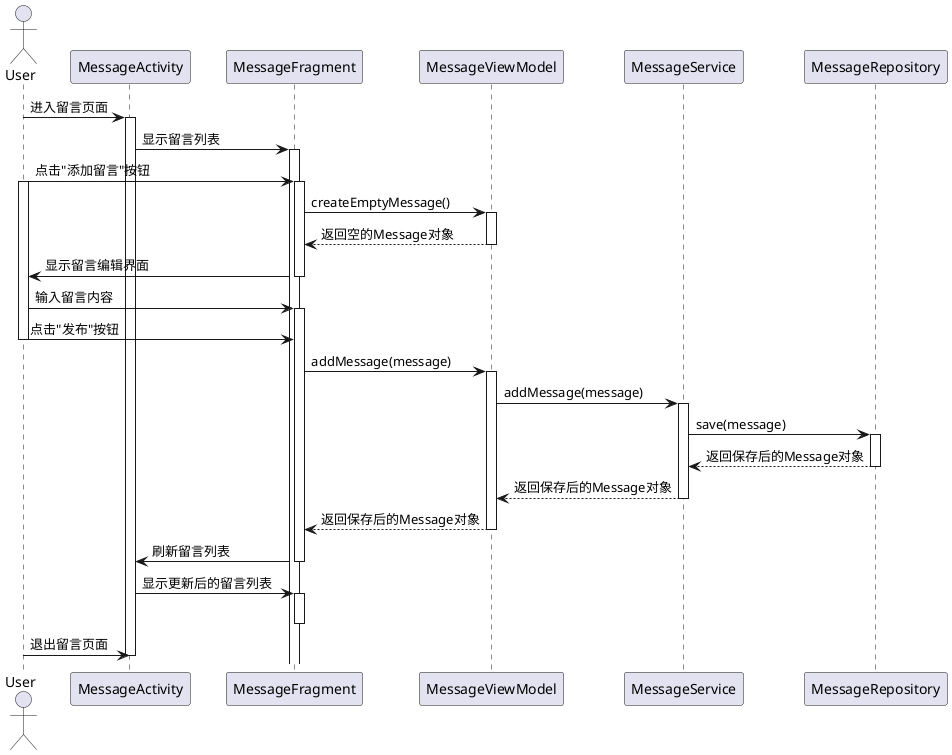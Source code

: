@startuml
actor User
participant MessageActivity
participant MessageFragment
participant MessageViewModel
participant MessageService
participant MessageRepository

User -> MessageActivity: 进入留言页面
activate MessageActivity

MessageActivity -> MessageFragment: 显示留言列表
activate MessageFragment

User -> MessageFragment: 点击"添加留言"按钮
activate User
activate MessageFragment

MessageFragment -> MessageViewModel: createEmptyMessage()
activate MessageViewModel

MessageViewModel --> MessageFragment: 返回空的Message对象
deactivate MessageViewModel

MessageFragment -> User: 显示留言编辑界面
deactivate MessageFragment

User -> MessageFragment: 输入留言内容
activate MessageFragment

User -> MessageFragment: 点击"发布"按钮
deactivate User

MessageFragment -> MessageViewModel: addMessage(message)
activate MessageViewModel

MessageViewModel -> MessageService: addMessage(message)
activate MessageService

MessageService -> MessageRepository: save(message)
activate MessageRepository
MessageRepository --> MessageService: 返回保存后的Message对象
deactivate MessageRepository

MessageService --> MessageViewModel: 返回保存后的Message对象
deactivate MessageService

MessageViewModel --> MessageFragment: 返回保存后的Message对象
deactivate MessageViewModel

MessageFragment -> MessageActivity: 刷新留言列表
deactivate MessageFragment

MessageActivity -> MessageFragment: 显示更新后的留言列表
activate MessageFragment
deactivate MessageFragment

User -> MessageActivity: 退出留言页面
deactivate MessageActivity
deactivate User
@enduml